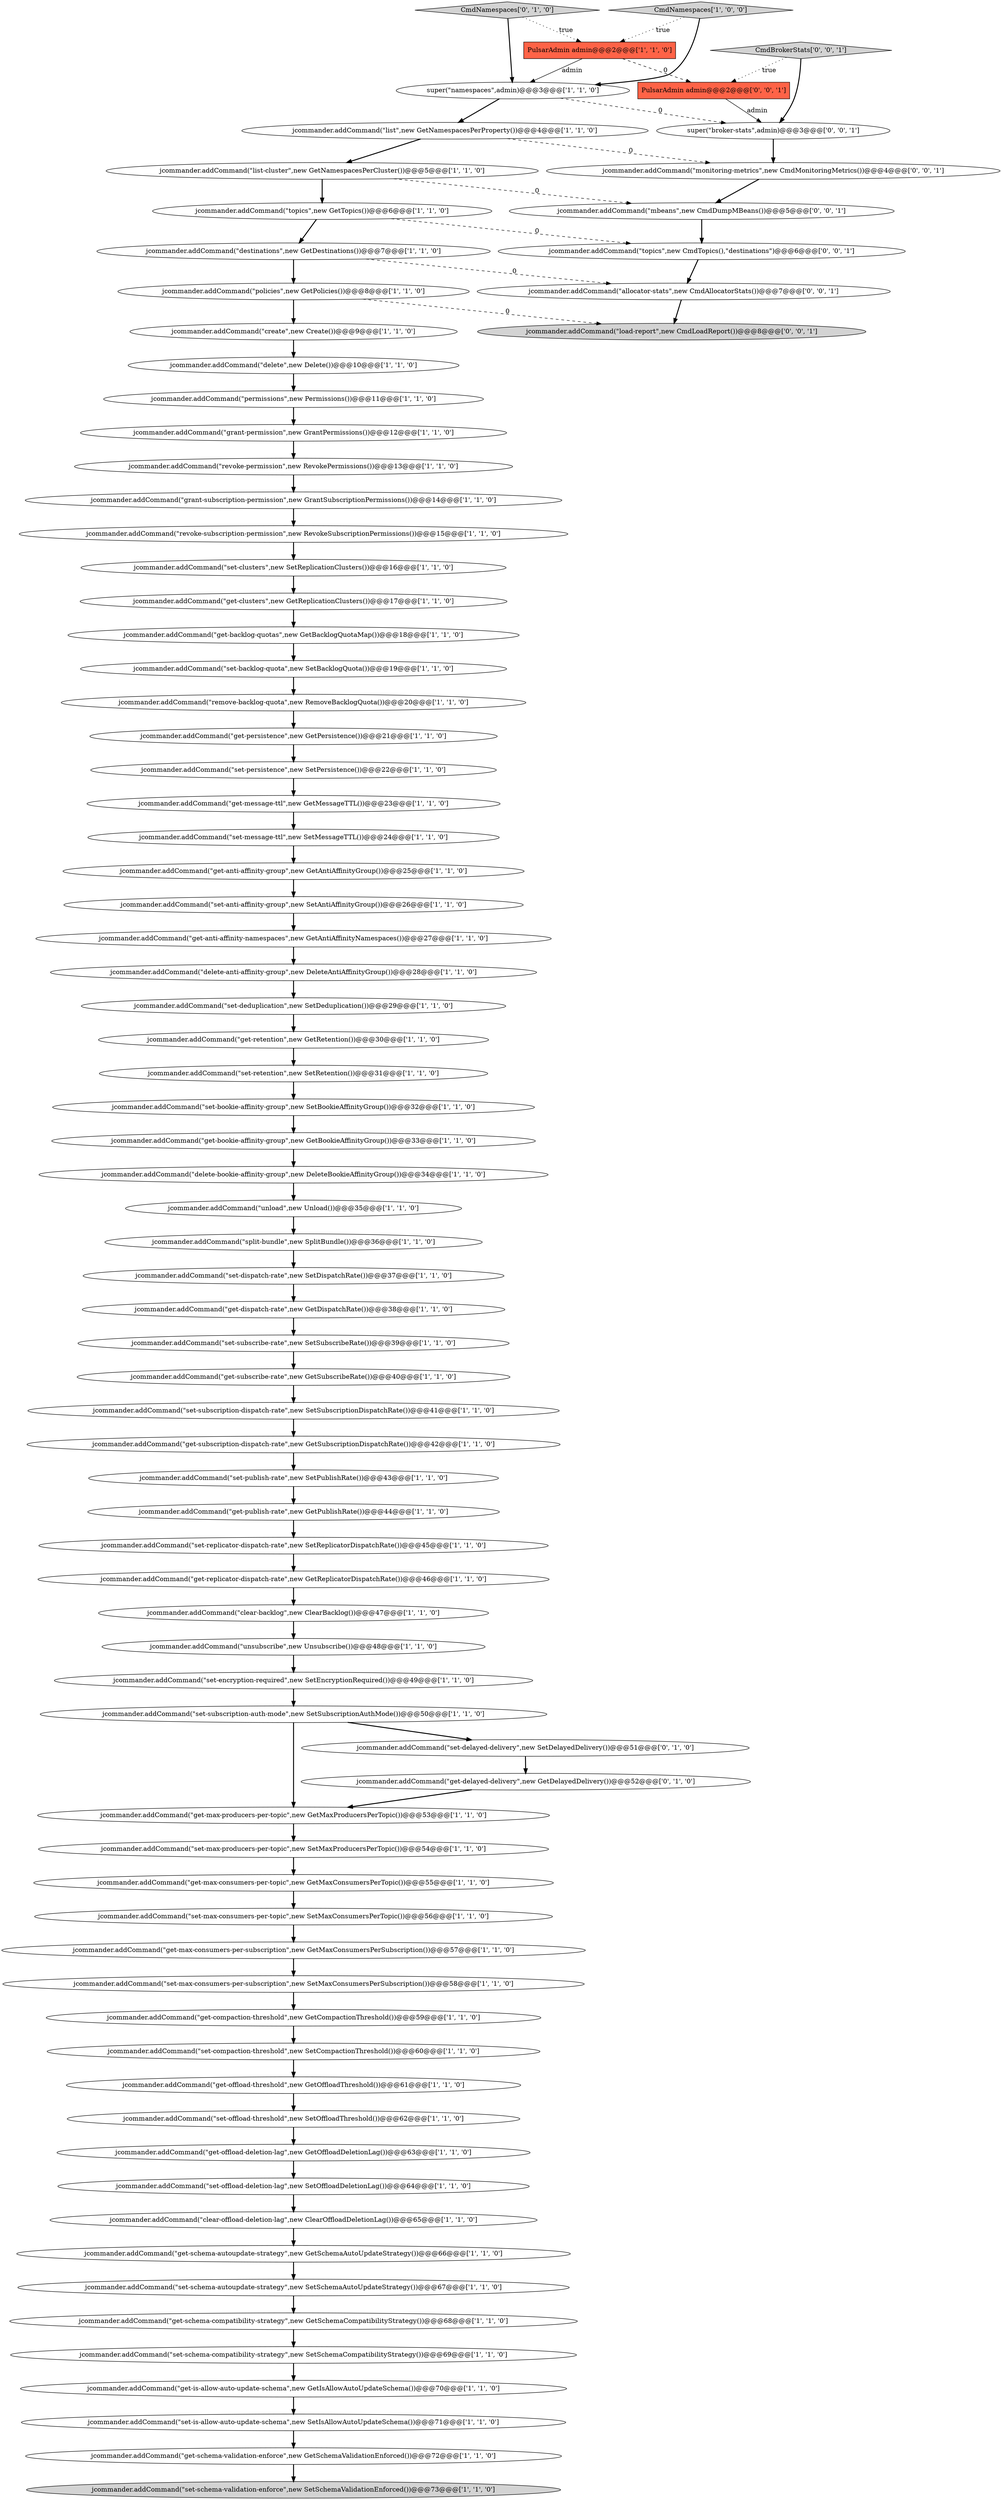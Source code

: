 digraph {
32 [style = filled, label = "jcommander.addCommand(\"set-schema-compatibility-strategy\",new SetSchemaCompatibilityStrategy())@@@69@@@['1', '1', '0']", fillcolor = white, shape = ellipse image = "AAA0AAABBB1BBB"];
50 [style = filled, label = "jcommander.addCommand(\"set-dispatch-rate\",new SetDispatchRate())@@@37@@@['1', '1', '0']", fillcolor = white, shape = ellipse image = "AAA0AAABBB1BBB"];
22 [style = filled, label = "jcommander.addCommand(\"get-max-consumers-per-subscription\",new GetMaxConsumersPerSubscription())@@@57@@@['1', '1', '0']", fillcolor = white, shape = ellipse image = "AAA0AAABBB1BBB"];
63 [style = filled, label = "jcommander.addCommand(\"get-schema-autoupdate-strategy\",new GetSchemaAutoUpdateStrategy())@@@66@@@['1', '1', '0']", fillcolor = white, shape = ellipse image = "AAA0AAABBB1BBB"];
34 [style = filled, label = "jcommander.addCommand(\"destinations\",new GetDestinations())@@@7@@@['1', '1', '0']", fillcolor = white, shape = ellipse image = "AAA0AAABBB1BBB"];
72 [style = filled, label = "CmdNamespaces['0', '1', '0']", fillcolor = lightgray, shape = diamond image = "AAA0AAABBB2BBB"];
54 [style = filled, label = "jcommander.addCommand(\"get-is-allow-auto-update-schema\",new GetIsAllowAutoUpdateSchema())@@@70@@@['1', '1', '0']", fillcolor = white, shape = ellipse image = "AAA0AAABBB1BBB"];
0 [style = filled, label = "jcommander.addCommand(\"set-compaction-threshold\",new SetCompactionThreshold())@@@60@@@['1', '1', '0']", fillcolor = white, shape = ellipse image = "AAA0AAABBB1BBB"];
4 [style = filled, label = "jcommander.addCommand(\"unload\",new Unload())@@@35@@@['1', '1', '0']", fillcolor = white, shape = ellipse image = "AAA0AAABBB1BBB"];
62 [style = filled, label = "super(\"namespaces\",admin)@@@3@@@['1', '1', '0']", fillcolor = white, shape = ellipse image = "AAA0AAABBB1BBB"];
41 [style = filled, label = "jcommander.addCommand(\"delete\",new Delete())@@@10@@@['1', '1', '0']", fillcolor = white, shape = ellipse image = "AAA0AAABBB1BBB"];
42 [style = filled, label = "jcommander.addCommand(\"set-bookie-affinity-group\",new SetBookieAffinityGroup())@@@32@@@['1', '1', '0']", fillcolor = white, shape = ellipse image = "AAA0AAABBB1BBB"];
65 [style = filled, label = "jcommander.addCommand(\"delete-bookie-affinity-group\",new DeleteBookieAffinityGroup())@@@34@@@['1', '1', '0']", fillcolor = white, shape = ellipse image = "AAA0AAABBB1BBB"];
18 [style = filled, label = "jcommander.addCommand(\"grant-subscription-permission\",new GrantSubscriptionPermissions())@@@14@@@['1', '1', '0']", fillcolor = white, shape = ellipse image = "AAA0AAABBB1BBB"];
12 [style = filled, label = "jcommander.addCommand(\"get-backlog-quotas\",new GetBacklogQuotaMap())@@@18@@@['1', '1', '0']", fillcolor = white, shape = ellipse image = "AAA0AAABBB1BBB"];
48 [style = filled, label = "jcommander.addCommand(\"revoke-subscription-permission\",new RevokeSubscriptionPermissions())@@@15@@@['1', '1', '0']", fillcolor = white, shape = ellipse image = "AAA0AAABBB1BBB"];
5 [style = filled, label = "jcommander.addCommand(\"create\",new Create())@@@9@@@['1', '1', '0']", fillcolor = white, shape = ellipse image = "AAA0AAABBB1BBB"];
28 [style = filled, label = "jcommander.addCommand(\"set-message-ttl\",new SetMessageTTL())@@@24@@@['1', '1', '0']", fillcolor = white, shape = ellipse image = "AAA0AAABBB1BBB"];
11 [style = filled, label = "jcommander.addCommand(\"set-subscription-auth-mode\",new SetSubscriptionAuthMode())@@@50@@@['1', '1', '0']", fillcolor = white, shape = ellipse image = "AAA0AAABBB1BBB"];
46 [style = filled, label = "jcommander.addCommand(\"set-subscribe-rate\",new SetSubscribeRate())@@@39@@@['1', '1', '0']", fillcolor = white, shape = ellipse image = "AAA0AAABBB1BBB"];
23 [style = filled, label = "jcommander.addCommand(\"get-publish-rate\",new GetPublishRate())@@@44@@@['1', '1', '0']", fillcolor = white, shape = ellipse image = "AAA0AAABBB1BBB"];
57 [style = filled, label = "jcommander.addCommand(\"get-schema-compatibility-strategy\",new GetSchemaCompatibilityStrategy())@@@68@@@['1', '1', '0']", fillcolor = white, shape = ellipse image = "AAA0AAABBB1BBB"];
1 [style = filled, label = "jcommander.addCommand(\"remove-backlog-quota\",new RemoveBacklogQuota())@@@20@@@['1', '1', '0']", fillcolor = white, shape = ellipse image = "AAA0AAABBB1BBB"];
67 [style = filled, label = "jcommander.addCommand(\"set-persistence\",new SetPersistence())@@@22@@@['1', '1', '0']", fillcolor = white, shape = ellipse image = "AAA0AAABBB1BBB"];
76 [style = filled, label = "jcommander.addCommand(\"monitoring-metrics\",new CmdMonitoringMetrics())@@@4@@@['0', '0', '1']", fillcolor = white, shape = ellipse image = "AAA0AAABBB3BBB"];
7 [style = filled, label = "jcommander.addCommand(\"revoke-permission\",new RevokePermissions())@@@13@@@['1', '1', '0']", fillcolor = white, shape = ellipse image = "AAA0AAABBB1BBB"];
44 [style = filled, label = "CmdNamespaces['1', '0', '0']", fillcolor = lightgray, shape = diamond image = "AAA0AAABBB1BBB"];
64 [style = filled, label = "jcommander.addCommand(\"get-anti-affinity-namespaces\",new GetAntiAffinityNamespaces())@@@27@@@['1', '1', '0']", fillcolor = white, shape = ellipse image = "AAA0AAABBB1BBB"];
38 [style = filled, label = "jcommander.addCommand(\"set-clusters\",new SetReplicationClusters())@@@16@@@['1', '1', '0']", fillcolor = white, shape = ellipse image = "AAA0AAABBB1BBB"];
81 [style = filled, label = "CmdBrokerStats['0', '0', '1']", fillcolor = lightgray, shape = diamond image = "AAA0AAABBB3BBB"];
31 [style = filled, label = "jcommander.addCommand(\"get-offload-threshold\",new GetOffloadThreshold())@@@61@@@['1', '1', '0']", fillcolor = white, shape = ellipse image = "AAA0AAABBB1BBB"];
55 [style = filled, label = "PulsarAdmin admin@@@2@@@['1', '1', '0']", fillcolor = tomato, shape = box image = "AAA0AAABBB1BBB"];
56 [style = filled, label = "jcommander.addCommand(\"get-clusters\",new GetReplicationClusters())@@@17@@@['1', '1', '0']", fillcolor = white, shape = ellipse image = "AAA0AAABBB1BBB"];
75 [style = filled, label = "jcommander.addCommand(\"topics\",new CmdTopics(),\"destinations\")@@@6@@@['0', '0', '1']", fillcolor = white, shape = ellipse image = "AAA0AAABBB3BBB"];
19 [style = filled, label = "jcommander.addCommand(\"set-anti-affinity-group\",new SetAntiAffinityGroup())@@@26@@@['1', '1', '0']", fillcolor = white, shape = ellipse image = "AAA0AAABBB1BBB"];
29 [style = filled, label = "jcommander.addCommand(\"set-retention\",new SetRetention())@@@31@@@['1', '1', '0']", fillcolor = white, shape = ellipse image = "AAA0AAABBB1BBB"];
43 [style = filled, label = "jcommander.addCommand(\"set-replicator-dispatch-rate\",new SetReplicatorDispatchRate())@@@45@@@['1', '1', '0']", fillcolor = white, shape = ellipse image = "AAA0AAABBB1BBB"];
58 [style = filled, label = "jcommander.addCommand(\"clear-offload-deletion-lag\",new ClearOffloadDeletionLag())@@@65@@@['1', '1', '0']", fillcolor = white, shape = ellipse image = "AAA0AAABBB1BBB"];
13 [style = filled, label = "jcommander.addCommand(\"get-max-consumers-per-topic\",new GetMaxConsumersPerTopic())@@@55@@@['1', '1', '0']", fillcolor = white, shape = ellipse image = "AAA0AAABBB1BBB"];
35 [style = filled, label = "jcommander.addCommand(\"get-subscription-dispatch-rate\",new GetSubscriptionDispatchRate())@@@42@@@['1', '1', '0']", fillcolor = white, shape = ellipse image = "AAA0AAABBB1BBB"];
37 [style = filled, label = "jcommander.addCommand(\"policies\",new GetPolicies())@@@8@@@['1', '1', '0']", fillcolor = white, shape = ellipse image = "AAA0AAABBB1BBB"];
51 [style = filled, label = "jcommander.addCommand(\"get-subscribe-rate\",new GetSubscribeRate())@@@40@@@['1', '1', '0']", fillcolor = white, shape = ellipse image = "AAA0AAABBB1BBB"];
59 [style = filled, label = "jcommander.addCommand(\"delete-anti-affinity-group\",new DeleteAntiAffinityGroup())@@@28@@@['1', '1', '0']", fillcolor = white, shape = ellipse image = "AAA0AAABBB1BBB"];
68 [style = filled, label = "jcommander.addCommand(\"get-bookie-affinity-group\",new GetBookieAffinityGroup())@@@33@@@['1', '1', '0']", fillcolor = white, shape = ellipse image = "AAA0AAABBB1BBB"];
71 [style = filled, label = "jcommander.addCommand(\"get-delayed-delivery\",new GetDelayedDelivery())@@@52@@@['0', '1', '0']", fillcolor = white, shape = ellipse image = "AAA1AAABBB2BBB"];
45 [style = filled, label = "jcommander.addCommand(\"get-anti-affinity-group\",new GetAntiAffinityGroup())@@@25@@@['1', '1', '0']", fillcolor = white, shape = ellipse image = "AAA0AAABBB1BBB"];
74 [style = filled, label = "jcommander.addCommand(\"mbeans\",new CmdDumpMBeans())@@@5@@@['0', '0', '1']", fillcolor = white, shape = ellipse image = "AAA0AAABBB3BBB"];
2 [style = filled, label = "jcommander.addCommand(\"set-offload-threshold\",new SetOffloadThreshold())@@@62@@@['1', '1', '0']", fillcolor = white, shape = ellipse image = "AAA0AAABBB1BBB"];
36 [style = filled, label = "jcommander.addCommand(\"set-schema-validation-enforce\",new SetSchemaValidationEnforced())@@@73@@@['1', '1', '0']", fillcolor = lightgray, shape = ellipse image = "AAA0AAABBB1BBB"];
80 [style = filled, label = "jcommander.addCommand(\"allocator-stats\",new CmdAllocatorStats())@@@7@@@['0', '0', '1']", fillcolor = white, shape = ellipse image = "AAA0AAABBB3BBB"];
3 [style = filled, label = "jcommander.addCommand(\"set-offload-deletion-lag\",new SetOffloadDeletionLag())@@@64@@@['1', '1', '0']", fillcolor = white, shape = ellipse image = "AAA0AAABBB1BBB"];
78 [style = filled, label = "PulsarAdmin admin@@@2@@@['0', '0', '1']", fillcolor = tomato, shape = box image = "AAA0AAABBB3BBB"];
14 [style = filled, label = "jcommander.addCommand(\"get-retention\",new GetRetention())@@@30@@@['1', '1', '0']", fillcolor = white, shape = ellipse image = "AAA0AAABBB1BBB"];
10 [style = filled, label = "jcommander.addCommand(\"set-max-producers-per-topic\",new SetMaxProducersPerTopic())@@@54@@@['1', '1', '0']", fillcolor = white, shape = ellipse image = "AAA0AAABBB1BBB"];
60 [style = filled, label = "jcommander.addCommand(\"clear-backlog\",new ClearBacklog())@@@47@@@['1', '1', '0']", fillcolor = white, shape = ellipse image = "AAA0AAABBB1BBB"];
15 [style = filled, label = "jcommander.addCommand(\"split-bundle\",new SplitBundle())@@@36@@@['1', '1', '0']", fillcolor = white, shape = ellipse image = "AAA0AAABBB1BBB"];
8 [style = filled, label = "jcommander.addCommand(\"set-subscription-dispatch-rate\",new SetSubscriptionDispatchRate())@@@41@@@['1', '1', '0']", fillcolor = white, shape = ellipse image = "AAA0AAABBB1BBB"];
24 [style = filled, label = "jcommander.addCommand(\"unsubscribe\",new Unsubscribe())@@@48@@@['1', '1', '0']", fillcolor = white, shape = ellipse image = "AAA0AAABBB1BBB"];
9 [style = filled, label = "jcommander.addCommand(\"get-offload-deletion-lag\",new GetOffloadDeletionLag())@@@63@@@['1', '1', '0']", fillcolor = white, shape = ellipse image = "AAA0AAABBB1BBB"];
33 [style = filled, label = "jcommander.addCommand(\"set-backlog-quota\",new SetBacklogQuota())@@@19@@@['1', '1', '0']", fillcolor = white, shape = ellipse image = "AAA0AAABBB1BBB"];
30 [style = filled, label = "jcommander.addCommand(\"get-replicator-dispatch-rate\",new GetReplicatorDispatchRate())@@@46@@@['1', '1', '0']", fillcolor = white, shape = ellipse image = "AAA0AAABBB1BBB"];
27 [style = filled, label = "jcommander.addCommand(\"set-publish-rate\",new SetPublishRate())@@@43@@@['1', '1', '0']", fillcolor = white, shape = ellipse image = "AAA0AAABBB1BBB"];
77 [style = filled, label = "super(\"broker-stats\",admin)@@@3@@@['0', '0', '1']", fillcolor = white, shape = ellipse image = "AAA0AAABBB3BBB"];
79 [style = filled, label = "jcommander.addCommand(\"load-report\",new CmdLoadReport())@@@8@@@['0', '0', '1']", fillcolor = lightgray, shape = ellipse image = "AAA0AAABBB3BBB"];
70 [style = filled, label = "jcommander.addCommand(\"get-compaction-threshold\",new GetCompactionThreshold())@@@59@@@['1', '1', '0']", fillcolor = white, shape = ellipse image = "AAA0AAABBB1BBB"];
73 [style = filled, label = "jcommander.addCommand(\"set-delayed-delivery\",new SetDelayedDelivery())@@@51@@@['0', '1', '0']", fillcolor = white, shape = ellipse image = "AAA1AAABBB2BBB"];
52 [style = filled, label = "jcommander.addCommand(\"get-dispatch-rate\",new GetDispatchRate())@@@38@@@['1', '1', '0']", fillcolor = white, shape = ellipse image = "AAA0AAABBB1BBB"];
25 [style = filled, label = "jcommander.addCommand(\"set-is-allow-auto-update-schema\",new SetIsAllowAutoUpdateSchema())@@@71@@@['1', '1', '0']", fillcolor = white, shape = ellipse image = "AAA0AAABBB1BBB"];
21 [style = filled, label = "jcommander.addCommand(\"permissions\",new Permissions())@@@11@@@['1', '1', '0']", fillcolor = white, shape = ellipse image = "AAA0AAABBB1BBB"];
40 [style = filled, label = "jcommander.addCommand(\"list\",new GetNamespacesPerProperty())@@@4@@@['1', '1', '0']", fillcolor = white, shape = ellipse image = "AAA0AAABBB1BBB"];
53 [style = filled, label = "jcommander.addCommand(\"set-max-consumers-per-subscription\",new SetMaxConsumersPerSubscription())@@@58@@@['1', '1', '0']", fillcolor = white, shape = ellipse image = "AAA0AAABBB1BBB"];
26 [style = filled, label = "jcommander.addCommand(\"get-message-ttl\",new GetMessageTTL())@@@23@@@['1', '1', '0']", fillcolor = white, shape = ellipse image = "AAA0AAABBB1BBB"];
47 [style = filled, label = "jcommander.addCommand(\"list-cluster\",new GetNamespacesPerCluster())@@@5@@@['1', '1', '0']", fillcolor = white, shape = ellipse image = "AAA0AAABBB1BBB"];
6 [style = filled, label = "jcommander.addCommand(\"set-deduplication\",new SetDeduplication())@@@29@@@['1', '1', '0']", fillcolor = white, shape = ellipse image = "AAA0AAABBB1BBB"];
20 [style = filled, label = "jcommander.addCommand(\"set-schema-autoupdate-strategy\",new SetSchemaAutoUpdateStrategy())@@@67@@@['1', '1', '0']", fillcolor = white, shape = ellipse image = "AAA0AAABBB1BBB"];
61 [style = filled, label = "jcommander.addCommand(\"set-encryption-required\",new SetEncryptionRequired())@@@49@@@['1', '1', '0']", fillcolor = white, shape = ellipse image = "AAA0AAABBB1BBB"];
49 [style = filled, label = "jcommander.addCommand(\"set-max-consumers-per-topic\",new SetMaxConsumersPerTopic())@@@56@@@['1', '1', '0']", fillcolor = white, shape = ellipse image = "AAA0AAABBB1BBB"];
17 [style = filled, label = "jcommander.addCommand(\"get-persistence\",new GetPersistence())@@@21@@@['1', '1', '0']", fillcolor = white, shape = ellipse image = "AAA0AAABBB1BBB"];
39 [style = filled, label = "jcommander.addCommand(\"get-schema-validation-enforce\",new GetSchemaValidationEnforced())@@@72@@@['1', '1', '0']", fillcolor = white, shape = ellipse image = "AAA0AAABBB1BBB"];
66 [style = filled, label = "jcommander.addCommand(\"topics\",new GetTopics())@@@6@@@['1', '1', '0']", fillcolor = white, shape = ellipse image = "AAA0AAABBB1BBB"];
69 [style = filled, label = "jcommander.addCommand(\"get-max-producers-per-topic\",new GetMaxProducersPerTopic())@@@53@@@['1', '1', '0']", fillcolor = white, shape = ellipse image = "AAA0AAABBB1BBB"];
16 [style = filled, label = "jcommander.addCommand(\"grant-permission\",new GrantPermissions())@@@12@@@['1', '1', '0']", fillcolor = white, shape = ellipse image = "AAA0AAABBB1BBB"];
12->33 [style = bold, label=""];
32->54 [style = bold, label=""];
38->56 [style = bold, label=""];
80->79 [style = bold, label=""];
53->70 [style = bold, label=""];
47->66 [style = bold, label=""];
19->64 [style = bold, label=""];
8->35 [style = bold, label=""];
20->57 [style = bold, label=""];
51->8 [style = bold, label=""];
37->79 [style = dashed, label="0"];
14->29 [style = bold, label=""];
59->6 [style = bold, label=""];
11->69 [style = bold, label=""];
72->55 [style = dotted, label="true"];
1->17 [style = bold, label=""];
41->21 [style = bold, label=""];
71->69 [style = bold, label=""];
81->77 [style = bold, label=""];
16->7 [style = bold, label=""];
70->0 [style = bold, label=""];
65->4 [style = bold, label=""];
74->75 [style = bold, label=""];
18->48 [style = bold, label=""];
30->60 [style = bold, label=""];
76->74 [style = bold, label=""];
28->45 [style = bold, label=""];
5->41 [style = bold, label=""];
55->62 [style = solid, label="admin"];
40->47 [style = bold, label=""];
66->34 [style = bold, label=""];
62->77 [style = dashed, label="0"];
72->62 [style = bold, label=""];
66->75 [style = dashed, label="0"];
49->22 [style = bold, label=""];
44->55 [style = dotted, label="true"];
23->43 [style = bold, label=""];
42->68 [style = bold, label=""];
39->36 [style = bold, label=""];
67->26 [style = bold, label=""];
6->14 [style = bold, label=""];
37->5 [style = bold, label=""];
55->78 [style = dashed, label="0"];
3->58 [style = bold, label=""];
57->32 [style = bold, label=""];
48->38 [style = bold, label=""];
77->76 [style = bold, label=""];
40->76 [style = dashed, label="0"];
62->40 [style = bold, label=""];
69->10 [style = bold, label=""];
78->77 [style = solid, label="admin"];
63->20 [style = bold, label=""];
44->62 [style = bold, label=""];
52->46 [style = bold, label=""];
7->18 [style = bold, label=""];
61->11 [style = bold, label=""];
21->16 [style = bold, label=""];
81->78 [style = dotted, label="true"];
58->63 [style = bold, label=""];
54->25 [style = bold, label=""];
46->51 [style = bold, label=""];
73->71 [style = bold, label=""];
35->27 [style = bold, label=""];
2->9 [style = bold, label=""];
75->80 [style = bold, label=""];
10->13 [style = bold, label=""];
45->19 [style = bold, label=""];
26->28 [style = bold, label=""];
60->24 [style = bold, label=""];
43->30 [style = bold, label=""];
47->74 [style = dashed, label="0"];
56->12 [style = bold, label=""];
15->50 [style = bold, label=""];
29->42 [style = bold, label=""];
64->59 [style = bold, label=""];
24->61 [style = bold, label=""];
9->3 [style = bold, label=""];
34->80 [style = dashed, label="0"];
27->23 [style = bold, label=""];
17->67 [style = bold, label=""];
11->73 [style = bold, label=""];
0->31 [style = bold, label=""];
25->39 [style = bold, label=""];
13->49 [style = bold, label=""];
68->65 [style = bold, label=""];
31->2 [style = bold, label=""];
50->52 [style = bold, label=""];
22->53 [style = bold, label=""];
4->15 [style = bold, label=""];
34->37 [style = bold, label=""];
33->1 [style = bold, label=""];
}
